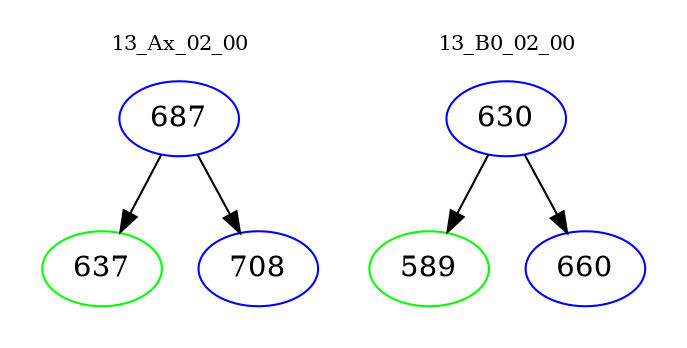 digraph{
subgraph cluster_0 {
color = white
label = "13_Ax_02_00";
fontsize=10;
T0_687 [label="687", color="blue"]
T0_687 -> T0_637 [color="black"]
T0_637 [label="637", color="green"]
T0_687 -> T0_708 [color="black"]
T0_708 [label="708", color="blue"]
}
subgraph cluster_1 {
color = white
label = "13_B0_02_00";
fontsize=10;
T1_630 [label="630", color="blue"]
T1_630 -> T1_589 [color="black"]
T1_589 [label="589", color="green"]
T1_630 -> T1_660 [color="black"]
T1_660 [label="660", color="blue"]
}
}
